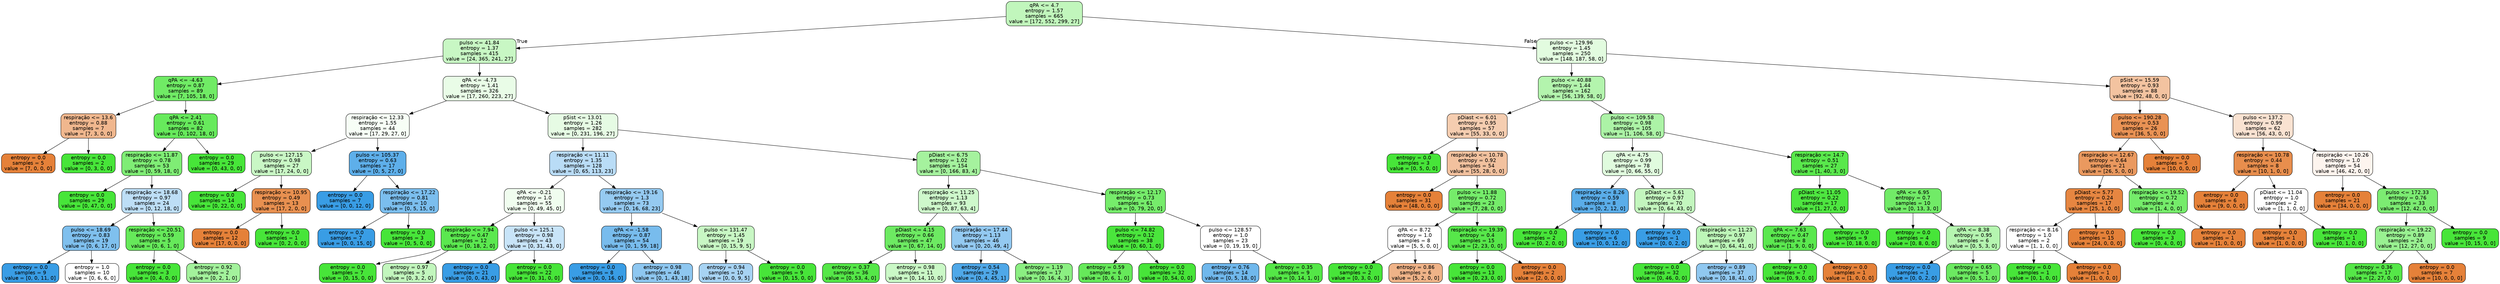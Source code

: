 digraph Tree {
node [shape=box, style="filled, rounded", color="black", fontname="helvetica"] ;
edge [fontname="helvetica"] ;
0 [label="qPA <= 4.7\nentropy = 1.57\nsamples = 665\nvalue = [172, 552, 299, 27]", fillcolor="#c1f6bc"] ;
1 [label="pulso <= 41.84\nentropy = 1.37\nsamples = 415\nvalue = [24, 365, 241, 27]", fillcolor="#c8f7c4"] ;
0 -> 1 [labeldistance=2.5, labelangle=45, headlabel="True"] ;
2 [label="qPA <= -4.63\nentropy = 0.87\nsamples = 89\nvalue = [7, 105, 18, 0]", fillcolor="#70eb65"] ;
1 -> 2 ;
3 [label="respiração <= 13.6\nentropy = 0.88\nsamples = 7\nvalue = [7, 3, 0, 0]", fillcolor="#f0b78e"] ;
2 -> 3 ;
4 [label="entropy = 0.0\nsamples = 5\nvalue = [7, 0, 0, 0]", fillcolor="#e58139"] ;
3 -> 4 ;
5 [label="entropy = 0.0\nsamples = 2\nvalue = [0, 3, 0, 0]", fillcolor="#47e539"] ;
3 -> 5 ;
6 [label="qPA <= 2.41\nentropy = 0.61\nsamples = 82\nvalue = [0, 102, 18, 0]", fillcolor="#67ea5c"] ;
2 -> 6 ;
7 [label="respiração <= 11.87\nentropy = 0.78\nsamples = 53\nvalue = [0, 59, 18, 0]", fillcolor="#7fed75"] ;
6 -> 7 ;
8 [label="entropy = 0.0\nsamples = 29\nvalue = [0, 47, 0, 0]", fillcolor="#47e539"] ;
7 -> 8 ;
9 [label="respiração <= 18.68\nentropy = 0.97\nsamples = 24\nvalue = [0, 12, 18, 0]", fillcolor="#bddef6"] ;
7 -> 9 ;
10 [label="pulso <= 18.69\nentropy = 0.83\nsamples = 19\nvalue = [0, 6, 17, 0]", fillcolor="#7fc0ee"] ;
9 -> 10 ;
11 [label="entropy = 0.0\nsamples = 9\nvalue = [0, 0, 11, 0]", fillcolor="#399de5"] ;
10 -> 11 ;
12 [label="entropy = 1.0\nsamples = 10\nvalue = [0, 6, 6, 0]", fillcolor="#ffffff"] ;
10 -> 12 ;
13 [label="respiração <= 20.51\nentropy = 0.59\nsamples = 5\nvalue = [0, 6, 1, 0]", fillcolor="#66e95a"] ;
9 -> 13 ;
14 [label="entropy = 0.0\nsamples = 3\nvalue = [0, 4, 0, 0]", fillcolor="#47e539"] ;
13 -> 14 ;
15 [label="entropy = 0.92\nsamples = 2\nvalue = [0, 2, 1, 0]", fillcolor="#a3f29c"] ;
13 -> 15 ;
16 [label="entropy = 0.0\nsamples = 29\nvalue = [0, 43, 0, 0]", fillcolor="#47e539"] ;
6 -> 16 ;
17 [label="qPA <= -4.73\nentropy = 1.41\nsamples = 326\nvalue = [17, 260, 223, 27]", fillcolor="#e9fce7"] ;
1 -> 17 ;
18 [label="respiração <= 12.33\nentropy = 1.55\nsamples = 44\nvalue = [17, 29, 27, 0]", fillcolor="#f7fef6"] ;
17 -> 18 ;
19 [label="pulso <= 127.15\nentropy = 0.98\nsamples = 27\nvalue = [17, 24, 0, 0]", fillcolor="#c9f7c5"] ;
18 -> 19 ;
20 [label="entropy = 0.0\nsamples = 14\nvalue = [0, 22, 0, 0]", fillcolor="#47e539"] ;
19 -> 20 ;
21 [label="respiração <= 10.95\nentropy = 0.49\nsamples = 13\nvalue = [17, 2, 0, 0]", fillcolor="#e89050"] ;
19 -> 21 ;
22 [label="entropy = 0.0\nsamples = 12\nvalue = [17, 0, 0, 0]", fillcolor="#e58139"] ;
21 -> 22 ;
23 [label="entropy = 0.0\nsamples = 1\nvalue = [0, 2, 0, 0]", fillcolor="#47e539"] ;
21 -> 23 ;
24 [label="pulso <= 105.37\nentropy = 0.63\nsamples = 17\nvalue = [0, 5, 27, 0]", fillcolor="#5eafea"] ;
18 -> 24 ;
25 [label="entropy = 0.0\nsamples = 7\nvalue = [0, 0, 12, 0]", fillcolor="#399de5"] ;
24 -> 25 ;
26 [label="respiração <= 17.22\nentropy = 0.81\nsamples = 10\nvalue = [0, 5, 15, 0]", fillcolor="#7bbeee"] ;
24 -> 26 ;
27 [label="entropy = 0.0\nsamples = 7\nvalue = [0, 0, 15, 0]", fillcolor="#399de5"] ;
26 -> 27 ;
28 [label="entropy = 0.0\nsamples = 3\nvalue = [0, 5, 0, 0]", fillcolor="#47e539"] ;
26 -> 28 ;
29 [label="pSist <= 13.01\nentropy = 1.26\nsamples = 282\nvalue = [0, 231, 196, 27]", fillcolor="#e6fbe4"] ;
17 -> 29 ;
30 [label="respiração <= 11.11\nentropy = 1.35\nsamples = 128\nvalue = [0, 65, 113, 23]", fillcolor="#b9dcf6"] ;
29 -> 30 ;
31 [label="qPA <= -0.21\nentropy = 1.0\nsamples = 55\nvalue = [0, 49, 45, 0]", fillcolor="#f0fdef"] ;
30 -> 31 ;
32 [label="respiração <= 7.94\nentropy = 0.47\nsamples = 12\nvalue = [0, 18, 2, 0]", fillcolor="#5be84f"] ;
31 -> 32 ;
33 [label="entropy = 0.0\nsamples = 7\nvalue = [0, 15, 0, 0]", fillcolor="#47e539"] ;
32 -> 33 ;
34 [label="entropy = 0.97\nsamples = 5\nvalue = [0, 3, 2, 0]", fillcolor="#c2f6bd"] ;
32 -> 34 ;
35 [label="pulso <= 125.1\nentropy = 0.98\nsamples = 43\nvalue = [0, 31, 43, 0]", fillcolor="#c8e4f8"] ;
31 -> 35 ;
36 [label="entropy = 0.0\nsamples = 21\nvalue = [0, 0, 43, 0]", fillcolor="#399de5"] ;
35 -> 36 ;
37 [label="entropy = 0.0\nsamples = 22\nvalue = [0, 31, 0, 0]", fillcolor="#47e539"] ;
35 -> 37 ;
38 [label="respiração <= 19.16\nentropy = 1.3\nsamples = 73\nvalue = [0, 16, 68, 23]", fillcolor="#95caf1"] ;
30 -> 38 ;
39 [label="qPA <= -1.58\nentropy = 0.87\nsamples = 54\nvalue = [0, 1, 59, 18]", fillcolor="#78bced"] ;
38 -> 39 ;
40 [label="entropy = 0.0\nsamples = 8\nvalue = [0, 0, 16, 0]", fillcolor="#399de5"] ;
39 -> 40 ;
41 [label="entropy = 0.98\nsamples = 46\nvalue = [0, 1, 43, 18]", fillcolor="#8ec7f0"] ;
39 -> 41 ;
42 [label="pulso <= 131.47\nentropy = 1.45\nsamples = 19\nvalue = [0, 15, 9, 5]", fillcolor="#c8f7c4"] ;
38 -> 42 ;
43 [label="entropy = 0.94\nsamples = 10\nvalue = [0, 0, 9, 5]", fillcolor="#a7d3f3"] ;
42 -> 43 ;
44 [label="entropy = 0.0\nsamples = 9\nvalue = [0, 15, 0, 0]", fillcolor="#47e539"] ;
42 -> 44 ;
45 [label="pDiast <= 6.75\nentropy = 1.02\nsamples = 154\nvalue = [0, 166, 83, 4]", fillcolor="#a5f29e"] ;
29 -> 45 ;
46 [label="respiração <= 11.25\nentropy = 1.13\nsamples = 93\nvalue = [0, 87, 63, 4]", fillcolor="#cef8cb"] ;
45 -> 46 ;
47 [label="pDiast <= 4.15\nentropy = 0.66\nsamples = 47\nvalue = [0, 67, 14, 0]", fillcolor="#6dea62"] ;
46 -> 47 ;
48 [label="entropy = 0.37\nsamples = 36\nvalue = [0, 53, 4, 0]", fillcolor="#55e748"] ;
47 -> 48 ;
49 [label="entropy = 0.98\nsamples = 11\nvalue = [0, 14, 10, 0]", fillcolor="#caf8c6"] ;
47 -> 49 ;
50 [label="respiração <= 17.44\nentropy = 1.13\nsamples = 46\nvalue = [0, 20, 49, 4]", fillcolor="#93c9f1"] ;
46 -> 50 ;
51 [label="entropy = 0.54\nsamples = 29\nvalue = [0, 4, 45, 1]", fillcolor="#4fa8e8"] ;
50 -> 51 ;
52 [label="entropy = 1.19\nsamples = 17\nvalue = [0, 16, 4, 3]", fillcolor="#8bef82"] ;
50 -> 52 ;
53 [label="respiração <= 12.17\nentropy = 0.73\nsamples = 61\nvalue = [0, 79, 20, 0]", fillcolor="#76ec6b"] ;
45 -> 53 ;
54 [label="pulso <= 74.82\nentropy = 0.12\nsamples = 38\nvalue = [0, 60, 1, 0]", fillcolor="#4ae53c"] ;
53 -> 54 ;
55 [label="entropy = 0.59\nsamples = 6\nvalue = [0, 6, 1, 0]", fillcolor="#66e95a"] ;
54 -> 55 ;
56 [label="entropy = 0.0\nsamples = 32\nvalue = [0, 54, 0, 0]", fillcolor="#47e539"] ;
54 -> 56 ;
57 [label="pulso <= 128.57\nentropy = 1.0\nsamples = 23\nvalue = [0, 19, 19, 0]", fillcolor="#ffffff"] ;
53 -> 57 ;
58 [label="entropy = 0.76\nsamples = 14\nvalue = [0, 5, 18, 0]", fillcolor="#70b8ec"] ;
57 -> 58 ;
59 [label="entropy = 0.35\nsamples = 9\nvalue = [0, 14, 1, 0]", fillcolor="#54e747"] ;
57 -> 59 ;
60 [label="pulso <= 129.96\nentropy = 1.45\nsamples = 250\nvalue = [148, 187, 58, 0]", fillcolor="#e2fbdf"] ;
0 -> 60 [labeldistance=2.5, labelangle=-45, headlabel="False"] ;
61 [label="pulso <= 40.88\nentropy = 1.44\nsamples = 162\nvalue = [56, 139, 58, 0]", fillcolor="#b3f4ad"] ;
60 -> 61 ;
62 [label="pDiast <= 6.01\nentropy = 0.95\nsamples = 57\nvalue = [55, 33, 0, 0]", fillcolor="#f5cdb0"] ;
61 -> 62 ;
63 [label="entropy = 0.0\nsamples = 3\nvalue = [0, 5, 0, 0]", fillcolor="#47e539"] ;
62 -> 63 ;
64 [label="respiração <= 10.78\nentropy = 0.92\nsamples = 54\nvalue = [55, 28, 0, 0]", fillcolor="#f2c19e"] ;
62 -> 64 ;
65 [label="entropy = 0.0\nsamples = 31\nvalue = [48, 0, 0, 0]", fillcolor="#e58139"] ;
64 -> 65 ;
66 [label="pulso <= 11.88\nentropy = 0.72\nsamples = 23\nvalue = [7, 28, 0, 0]", fillcolor="#75ec6a"] ;
64 -> 66 ;
67 [label="qPA <= 8.72\nentropy = 1.0\nsamples = 8\nvalue = [5, 5, 0, 0]", fillcolor="#ffffff"] ;
66 -> 67 ;
68 [label="entropy = 0.0\nsamples = 2\nvalue = [0, 3, 0, 0]", fillcolor="#47e539"] ;
67 -> 68 ;
69 [label="entropy = 0.86\nsamples = 6\nvalue = [5, 2, 0, 0]", fillcolor="#efb388"] ;
67 -> 69 ;
70 [label="respiração <= 19.39\nentropy = 0.4\nsamples = 15\nvalue = [2, 23, 0, 0]", fillcolor="#57e74a"] ;
66 -> 70 ;
71 [label="entropy = 0.0\nsamples = 13\nvalue = [0, 23, 0, 0]", fillcolor="#47e539"] ;
70 -> 71 ;
72 [label="entropy = 0.0\nsamples = 2\nvalue = [2, 0, 0, 0]", fillcolor="#e58139"] ;
70 -> 72 ;
73 [label="pulso <= 109.58\nentropy = 0.98\nsamples = 105\nvalue = [1, 106, 58, 0]", fillcolor="#acf3a6"] ;
61 -> 73 ;
74 [label="qPA <= 4.75\nentropy = 0.99\nsamples = 78\nvalue = [0, 66, 55, 0]", fillcolor="#e0fbde"] ;
73 -> 74 ;
75 [label="respiração <= 8.26\nentropy = 0.59\nsamples = 8\nvalue = [0, 2, 12, 0]", fillcolor="#5aade9"] ;
74 -> 75 ;
76 [label="entropy = 0.0\nsamples = 2\nvalue = [0, 2, 0, 0]", fillcolor="#47e539"] ;
75 -> 76 ;
77 [label="entropy = 0.0\nsamples = 6\nvalue = [0, 0, 12, 0]", fillcolor="#399de5"] ;
75 -> 77 ;
78 [label="pDiast <= 5.61\nentropy = 0.97\nsamples = 70\nvalue = [0, 64, 43, 0]", fillcolor="#c3f6be"] ;
74 -> 78 ;
79 [label="entropy = 0.0\nsamples = 1\nvalue = [0, 0, 2, 0]", fillcolor="#399de5"] ;
78 -> 79 ;
80 [label="respiração <= 11.23\nentropy = 0.97\nsamples = 69\nvalue = [0, 64, 41, 0]", fillcolor="#bdf6b8"] ;
78 -> 80 ;
81 [label="entropy = 0.0\nsamples = 32\nvalue = [0, 46, 0, 0]", fillcolor="#47e539"] ;
80 -> 81 ;
82 [label="entropy = 0.89\nsamples = 37\nvalue = [0, 18, 41, 0]", fillcolor="#90c8f0"] ;
80 -> 82 ;
83 [label="respiração <= 14.7\nentropy = 0.51\nsamples = 27\nvalue = [1, 40, 3, 0]", fillcolor="#59e84c"] ;
73 -> 83 ;
84 [label="pDiast <= 11.05\nentropy = 0.22\nsamples = 17\nvalue = [1, 27, 0, 0]", fillcolor="#4ee640"] ;
83 -> 84 ;
85 [label="qPA <= 7.63\nentropy = 0.47\nsamples = 8\nvalue = [1, 9, 0, 0]", fillcolor="#5be84f"] ;
84 -> 85 ;
86 [label="entropy = 0.0\nsamples = 7\nvalue = [0, 9, 0, 0]", fillcolor="#47e539"] ;
85 -> 86 ;
87 [label="entropy = 0.0\nsamples = 1\nvalue = [1, 0, 0, 0]", fillcolor="#e58139"] ;
85 -> 87 ;
88 [label="entropy = 0.0\nsamples = 9\nvalue = [0, 18, 0, 0]", fillcolor="#47e539"] ;
84 -> 88 ;
89 [label="qPA <= 6.95\nentropy = 0.7\nsamples = 10\nvalue = [0, 13, 3, 0]", fillcolor="#71eb67"] ;
83 -> 89 ;
90 [label="entropy = 0.0\nsamples = 4\nvalue = [0, 8, 0, 0]", fillcolor="#47e539"] ;
89 -> 90 ;
91 [label="qPA <= 8.38\nentropy = 0.95\nsamples = 6\nvalue = [0, 5, 3, 0]", fillcolor="#b5f5b0"] ;
89 -> 91 ;
92 [label="entropy = 0.0\nsamples = 1\nvalue = [0, 0, 2, 0]", fillcolor="#399de5"] ;
91 -> 92 ;
93 [label="entropy = 0.65\nsamples = 5\nvalue = [0, 5, 1, 0]", fillcolor="#6cea61"] ;
91 -> 93 ;
94 [label="pSist <= 15.59\nentropy = 0.93\nsamples = 88\nvalue = [92, 48, 0, 0]", fillcolor="#f3c3a0"] ;
60 -> 94 ;
95 [label="pulso <= 190.28\nentropy = 0.53\nsamples = 26\nvalue = [36, 5, 0, 0]", fillcolor="#e99254"] ;
94 -> 95 ;
96 [label="respiração <= 12.67\nentropy = 0.64\nsamples = 21\nvalue = [26, 5, 0, 0]", fillcolor="#ea995f"] ;
95 -> 96 ;
97 [label="pDiast <= 5.77\nentropy = 0.24\nsamples = 17\nvalue = [25, 1, 0, 0]", fillcolor="#e68641"] ;
96 -> 97 ;
98 [label="respiração <= 8.16\nentropy = 1.0\nsamples = 2\nvalue = [1, 1, 0, 0]", fillcolor="#ffffff"] ;
97 -> 98 ;
99 [label="entropy = 0.0\nsamples = 1\nvalue = [0, 1, 0, 0]", fillcolor="#47e539"] ;
98 -> 99 ;
100 [label="entropy = 0.0\nsamples = 1\nvalue = [1, 0, 0, 0]", fillcolor="#e58139"] ;
98 -> 100 ;
101 [label="entropy = 0.0\nsamples = 15\nvalue = [24, 0, 0, 0]", fillcolor="#e58139"] ;
97 -> 101 ;
102 [label="respiração <= 19.52\nentropy = 0.72\nsamples = 4\nvalue = [1, 4, 0, 0]", fillcolor="#75ec6a"] ;
96 -> 102 ;
103 [label="entropy = 0.0\nsamples = 3\nvalue = [0, 4, 0, 0]", fillcolor="#47e539"] ;
102 -> 103 ;
104 [label="entropy = 0.0\nsamples = 1\nvalue = [1, 0, 0, 0]", fillcolor="#e58139"] ;
102 -> 104 ;
105 [label="entropy = 0.0\nsamples = 5\nvalue = [10, 0, 0, 0]", fillcolor="#e58139"] ;
95 -> 105 ;
106 [label="pulso <= 137.2\nentropy = 0.99\nsamples = 62\nvalue = [56, 43, 0, 0]", fillcolor="#f9e2d1"] ;
94 -> 106 ;
107 [label="respiração <= 10.78\nentropy = 0.44\nsamples = 8\nvalue = [10, 1, 0, 0]", fillcolor="#e88e4d"] ;
106 -> 107 ;
108 [label="entropy = 0.0\nsamples = 6\nvalue = [9, 0, 0, 0]", fillcolor="#e58139"] ;
107 -> 108 ;
109 [label="pDiast <= 11.04\nentropy = 1.0\nsamples = 2\nvalue = [1, 1, 0, 0]", fillcolor="#ffffff"] ;
107 -> 109 ;
110 [label="entropy = 0.0\nsamples = 1\nvalue = [1, 0, 0, 0]", fillcolor="#e58139"] ;
109 -> 110 ;
111 [label="entropy = 0.0\nsamples = 1\nvalue = [0, 1, 0, 0]", fillcolor="#47e539"] ;
109 -> 111 ;
112 [label="respiração <= 10.26\nentropy = 1.0\nsamples = 54\nvalue = [46, 42, 0, 0]", fillcolor="#fdf4ee"] ;
106 -> 112 ;
113 [label="entropy = 0.0\nsamples = 21\nvalue = [34, 0, 0, 0]", fillcolor="#e58139"] ;
112 -> 113 ;
114 [label="pulso <= 172.33\nentropy = 0.76\nsamples = 33\nvalue = [12, 42, 0, 0]", fillcolor="#7cec72"] ;
112 -> 114 ;
115 [label="respiração <= 19.22\nentropy = 0.89\nsamples = 24\nvalue = [12, 27, 0, 0]", fillcolor="#99f191"] ;
114 -> 115 ;
116 [label="entropy = 0.36\nsamples = 17\nvalue = [2, 27, 0, 0]", fillcolor="#55e748"] ;
115 -> 116 ;
117 [label="entropy = 0.0\nsamples = 7\nvalue = [10, 0, 0, 0]", fillcolor="#e58139"] ;
115 -> 117 ;
118 [label="entropy = 0.0\nsamples = 9\nvalue = [0, 15, 0, 0]", fillcolor="#47e539"] ;
114 -> 118 ;
}